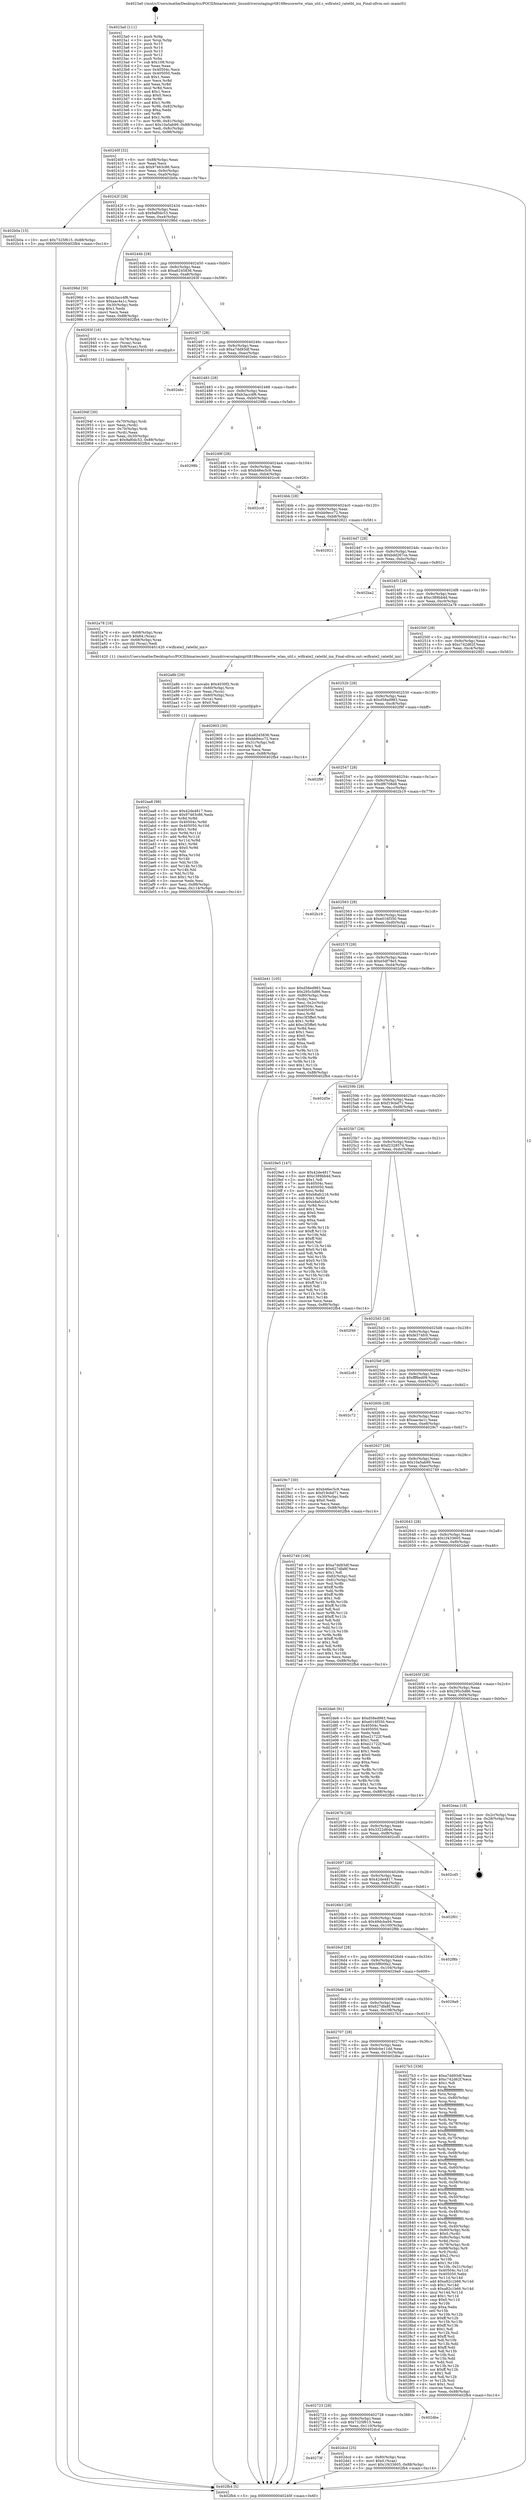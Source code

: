 digraph "0x4023a0" {
  label = "0x4023a0 (/mnt/c/Users/mathe/Desktop/tcc/POCII/binaries/extr_linuxdriversstagingrtl8188eucorertw_wlan_util.c_wifirate2_ratetbl_inx_Final-ollvm.out::main(0))"
  labelloc = "t"
  node[shape=record]

  Entry [label="",width=0.3,height=0.3,shape=circle,fillcolor=black,style=filled]
  "0x40240f" [label="{
     0x40240f [32]\l
     | [instrs]\l
     &nbsp;&nbsp;0x40240f \<+6\>: mov -0x88(%rbp),%eax\l
     &nbsp;&nbsp;0x402415 \<+2\>: mov %eax,%ecx\l
     &nbsp;&nbsp;0x402417 \<+6\>: sub $0x97463c86,%ecx\l
     &nbsp;&nbsp;0x40241d \<+6\>: mov %eax,-0x9c(%rbp)\l
     &nbsp;&nbsp;0x402423 \<+6\>: mov %ecx,-0xa0(%rbp)\l
     &nbsp;&nbsp;0x402429 \<+6\>: je 0000000000402b0a \<main+0x76a\>\l
  }"]
  "0x402b0a" [label="{
     0x402b0a [15]\l
     | [instrs]\l
     &nbsp;&nbsp;0x402b0a \<+10\>: movl $0x7325f615,-0x88(%rbp)\l
     &nbsp;&nbsp;0x402b14 \<+5\>: jmp 0000000000402fb4 \<main+0xc14\>\l
  }"]
  "0x40242f" [label="{
     0x40242f [28]\l
     | [instrs]\l
     &nbsp;&nbsp;0x40242f \<+5\>: jmp 0000000000402434 \<main+0x94\>\l
     &nbsp;&nbsp;0x402434 \<+6\>: mov -0x9c(%rbp),%eax\l
     &nbsp;&nbsp;0x40243a \<+5\>: sub $0x9af0dc53,%eax\l
     &nbsp;&nbsp;0x40243f \<+6\>: mov %eax,-0xa4(%rbp)\l
     &nbsp;&nbsp;0x402445 \<+6\>: je 000000000040296d \<main+0x5cd\>\l
  }"]
  Exit [label="",width=0.3,height=0.3,shape=circle,fillcolor=black,style=filled,peripheries=2]
  "0x40296d" [label="{
     0x40296d [30]\l
     | [instrs]\l
     &nbsp;&nbsp;0x40296d \<+5\>: mov $0xb3acc4f6,%eax\l
     &nbsp;&nbsp;0x402972 \<+5\>: mov $0xaac4a1c,%ecx\l
     &nbsp;&nbsp;0x402977 \<+3\>: mov -0x30(%rbp),%edx\l
     &nbsp;&nbsp;0x40297a \<+3\>: cmp $0x1,%edx\l
     &nbsp;&nbsp;0x40297d \<+3\>: cmovl %ecx,%eax\l
     &nbsp;&nbsp;0x402980 \<+6\>: mov %eax,-0x88(%rbp)\l
     &nbsp;&nbsp;0x402986 \<+5\>: jmp 0000000000402fb4 \<main+0xc14\>\l
  }"]
  "0x40244b" [label="{
     0x40244b [28]\l
     | [instrs]\l
     &nbsp;&nbsp;0x40244b \<+5\>: jmp 0000000000402450 \<main+0xb0\>\l
     &nbsp;&nbsp;0x402450 \<+6\>: mov -0x9c(%rbp),%eax\l
     &nbsp;&nbsp;0x402456 \<+5\>: sub $0xa6245836,%eax\l
     &nbsp;&nbsp;0x40245b \<+6\>: mov %eax,-0xa8(%rbp)\l
     &nbsp;&nbsp;0x402461 \<+6\>: je 000000000040293f \<main+0x59f\>\l
  }"]
  "0x40273f" [label="{
     0x40273f\l
  }", style=dashed]
  "0x40293f" [label="{
     0x40293f [16]\l
     | [instrs]\l
     &nbsp;&nbsp;0x40293f \<+4\>: mov -0x78(%rbp),%rax\l
     &nbsp;&nbsp;0x402943 \<+3\>: mov (%rax),%rax\l
     &nbsp;&nbsp;0x402946 \<+4\>: mov 0x8(%rax),%rdi\l
     &nbsp;&nbsp;0x40294a \<+5\>: call 0000000000401040 \<atoi@plt\>\l
     | [calls]\l
     &nbsp;&nbsp;0x401040 \{1\} (unknown)\l
  }"]
  "0x402467" [label="{
     0x402467 [28]\l
     | [instrs]\l
     &nbsp;&nbsp;0x402467 \<+5\>: jmp 000000000040246c \<main+0xcc\>\l
     &nbsp;&nbsp;0x40246c \<+6\>: mov -0x9c(%rbp),%eax\l
     &nbsp;&nbsp;0x402472 \<+5\>: sub $0xa7dd93df,%eax\l
     &nbsp;&nbsp;0x402477 \<+6\>: mov %eax,-0xac(%rbp)\l
     &nbsp;&nbsp;0x40247d \<+6\>: je 0000000000402ebc \<main+0xb1c\>\l
  }"]
  "0x402dcd" [label="{
     0x402dcd [25]\l
     | [instrs]\l
     &nbsp;&nbsp;0x402dcd \<+4\>: mov -0x80(%rbp),%rax\l
     &nbsp;&nbsp;0x402dd1 \<+6\>: movl $0x0,(%rax)\l
     &nbsp;&nbsp;0x402dd7 \<+10\>: movl $0x1f433605,-0x88(%rbp)\l
     &nbsp;&nbsp;0x402de1 \<+5\>: jmp 0000000000402fb4 \<main+0xc14\>\l
  }"]
  "0x402ebc" [label="{
     0x402ebc\l
  }", style=dashed]
  "0x402483" [label="{
     0x402483 [28]\l
     | [instrs]\l
     &nbsp;&nbsp;0x402483 \<+5\>: jmp 0000000000402488 \<main+0xe8\>\l
     &nbsp;&nbsp;0x402488 \<+6\>: mov -0x9c(%rbp),%eax\l
     &nbsp;&nbsp;0x40248e \<+5\>: sub $0xb3acc4f6,%eax\l
     &nbsp;&nbsp;0x402493 \<+6\>: mov %eax,-0xb0(%rbp)\l
     &nbsp;&nbsp;0x402499 \<+6\>: je 000000000040298b \<main+0x5eb\>\l
  }"]
  "0x402723" [label="{
     0x402723 [28]\l
     | [instrs]\l
     &nbsp;&nbsp;0x402723 \<+5\>: jmp 0000000000402728 \<main+0x388\>\l
     &nbsp;&nbsp;0x402728 \<+6\>: mov -0x9c(%rbp),%eax\l
     &nbsp;&nbsp;0x40272e \<+5\>: sub $0x7325f615,%eax\l
     &nbsp;&nbsp;0x402733 \<+6\>: mov %eax,-0x110(%rbp)\l
     &nbsp;&nbsp;0x402739 \<+6\>: je 0000000000402dcd \<main+0xa2d\>\l
  }"]
  "0x40298b" [label="{
     0x40298b\l
  }", style=dashed]
  "0x40249f" [label="{
     0x40249f [28]\l
     | [instrs]\l
     &nbsp;&nbsp;0x40249f \<+5\>: jmp 00000000004024a4 \<main+0x104\>\l
     &nbsp;&nbsp;0x4024a4 \<+6\>: mov -0x9c(%rbp),%eax\l
     &nbsp;&nbsp;0x4024aa \<+5\>: sub $0xb46ec5c9,%eax\l
     &nbsp;&nbsp;0x4024af \<+6\>: mov %eax,-0xb4(%rbp)\l
     &nbsp;&nbsp;0x4024b5 \<+6\>: je 0000000000402cc6 \<main+0x926\>\l
  }"]
  "0x402dbe" [label="{
     0x402dbe\l
  }", style=dashed]
  "0x402cc6" [label="{
     0x402cc6\l
  }", style=dashed]
  "0x4024bb" [label="{
     0x4024bb [28]\l
     | [instrs]\l
     &nbsp;&nbsp;0x4024bb \<+5\>: jmp 00000000004024c0 \<main+0x120\>\l
     &nbsp;&nbsp;0x4024c0 \<+6\>: mov -0x9c(%rbp),%eax\l
     &nbsp;&nbsp;0x4024c6 \<+5\>: sub $0xbb9ecc72,%eax\l
     &nbsp;&nbsp;0x4024cb \<+6\>: mov %eax,-0xb8(%rbp)\l
     &nbsp;&nbsp;0x4024d1 \<+6\>: je 0000000000402921 \<main+0x581\>\l
  }"]
  "0x402aa8" [label="{
     0x402aa8 [98]\l
     | [instrs]\l
     &nbsp;&nbsp;0x402aa8 \<+5\>: mov $0x42de4817,%esi\l
     &nbsp;&nbsp;0x402aad \<+5\>: mov $0x97463c86,%edx\l
     &nbsp;&nbsp;0x402ab2 \<+3\>: xor %r8d,%r8d\l
     &nbsp;&nbsp;0x402ab5 \<+8\>: mov 0x40504c,%r9d\l
     &nbsp;&nbsp;0x402abd \<+8\>: mov 0x405050,%r10d\l
     &nbsp;&nbsp;0x402ac5 \<+4\>: sub $0x1,%r8d\l
     &nbsp;&nbsp;0x402ac9 \<+3\>: mov %r9d,%r11d\l
     &nbsp;&nbsp;0x402acc \<+3\>: add %r8d,%r11d\l
     &nbsp;&nbsp;0x402acf \<+4\>: imul %r11d,%r9d\l
     &nbsp;&nbsp;0x402ad3 \<+4\>: and $0x1,%r9d\l
     &nbsp;&nbsp;0x402ad7 \<+4\>: cmp $0x0,%r9d\l
     &nbsp;&nbsp;0x402adb \<+3\>: sete %bl\l
     &nbsp;&nbsp;0x402ade \<+4\>: cmp $0xa,%r10d\l
     &nbsp;&nbsp;0x402ae2 \<+4\>: setl %r14b\l
     &nbsp;&nbsp;0x402ae6 \<+3\>: mov %bl,%r15b\l
     &nbsp;&nbsp;0x402ae9 \<+3\>: and %r14b,%r15b\l
     &nbsp;&nbsp;0x402aec \<+3\>: xor %r14b,%bl\l
     &nbsp;&nbsp;0x402aef \<+3\>: or %bl,%r15b\l
     &nbsp;&nbsp;0x402af2 \<+4\>: test $0x1,%r15b\l
     &nbsp;&nbsp;0x402af6 \<+3\>: cmovne %edx,%esi\l
     &nbsp;&nbsp;0x402af9 \<+6\>: mov %esi,-0x88(%rbp)\l
     &nbsp;&nbsp;0x402aff \<+6\>: mov %eax,-0x114(%rbp)\l
     &nbsp;&nbsp;0x402b05 \<+5\>: jmp 0000000000402fb4 \<main+0xc14\>\l
  }"]
  "0x402921" [label="{
     0x402921\l
  }", style=dashed]
  "0x4024d7" [label="{
     0x4024d7 [28]\l
     | [instrs]\l
     &nbsp;&nbsp;0x4024d7 \<+5\>: jmp 00000000004024dc \<main+0x13c\>\l
     &nbsp;&nbsp;0x4024dc \<+6\>: mov -0x9c(%rbp),%eax\l
     &nbsp;&nbsp;0x4024e2 \<+5\>: sub $0xbdd267ce,%eax\l
     &nbsp;&nbsp;0x4024e7 \<+6\>: mov %eax,-0xbc(%rbp)\l
     &nbsp;&nbsp;0x4024ed \<+6\>: je 0000000000402ba2 \<main+0x802\>\l
  }"]
  "0x402a8b" [label="{
     0x402a8b [29]\l
     | [instrs]\l
     &nbsp;&nbsp;0x402a8b \<+10\>: movabs $0x4030f2,%rdi\l
     &nbsp;&nbsp;0x402a95 \<+4\>: mov -0x60(%rbp),%rcx\l
     &nbsp;&nbsp;0x402a99 \<+2\>: mov %eax,(%rcx)\l
     &nbsp;&nbsp;0x402a9b \<+4\>: mov -0x60(%rbp),%rcx\l
     &nbsp;&nbsp;0x402a9f \<+2\>: mov (%rcx),%esi\l
     &nbsp;&nbsp;0x402aa1 \<+2\>: mov $0x0,%al\l
     &nbsp;&nbsp;0x402aa3 \<+5\>: call 0000000000401030 \<printf@plt\>\l
     | [calls]\l
     &nbsp;&nbsp;0x401030 \{1\} (unknown)\l
  }"]
  "0x402ba2" [label="{
     0x402ba2\l
  }", style=dashed]
  "0x4024f3" [label="{
     0x4024f3 [28]\l
     | [instrs]\l
     &nbsp;&nbsp;0x4024f3 \<+5\>: jmp 00000000004024f8 \<main+0x158\>\l
     &nbsp;&nbsp;0x4024f8 \<+6\>: mov -0x9c(%rbp),%eax\l
     &nbsp;&nbsp;0x4024fe \<+5\>: sub $0xc389bb4d,%eax\l
     &nbsp;&nbsp;0x402503 \<+6\>: mov %eax,-0xc0(%rbp)\l
     &nbsp;&nbsp;0x402509 \<+6\>: je 0000000000402a78 \<main+0x6d8\>\l
  }"]
  "0x40294f" [label="{
     0x40294f [30]\l
     | [instrs]\l
     &nbsp;&nbsp;0x40294f \<+4\>: mov -0x70(%rbp),%rdi\l
     &nbsp;&nbsp;0x402953 \<+2\>: mov %eax,(%rdi)\l
     &nbsp;&nbsp;0x402955 \<+4\>: mov -0x70(%rbp),%rdi\l
     &nbsp;&nbsp;0x402959 \<+2\>: mov (%rdi),%eax\l
     &nbsp;&nbsp;0x40295b \<+3\>: mov %eax,-0x30(%rbp)\l
     &nbsp;&nbsp;0x40295e \<+10\>: movl $0x9af0dc53,-0x88(%rbp)\l
     &nbsp;&nbsp;0x402968 \<+5\>: jmp 0000000000402fb4 \<main+0xc14\>\l
  }"]
  "0x402a78" [label="{
     0x402a78 [19]\l
     | [instrs]\l
     &nbsp;&nbsp;0x402a78 \<+4\>: mov -0x68(%rbp),%rax\l
     &nbsp;&nbsp;0x402a7c \<+3\>: movb $0x64,(%rax)\l
     &nbsp;&nbsp;0x402a7f \<+4\>: mov -0x68(%rbp),%rax\l
     &nbsp;&nbsp;0x402a83 \<+3\>: movzbl (%rax),%edi\l
     &nbsp;&nbsp;0x402a86 \<+5\>: call 0000000000401420 \<wifirate2_ratetbl_inx\>\l
     | [calls]\l
     &nbsp;&nbsp;0x401420 \{1\} (/mnt/c/Users/mathe/Desktop/tcc/POCII/binaries/extr_linuxdriversstagingrtl8188eucorertw_wlan_util.c_wifirate2_ratetbl_inx_Final-ollvm.out::wifirate2_ratetbl_inx)\l
  }"]
  "0x40250f" [label="{
     0x40250f [28]\l
     | [instrs]\l
     &nbsp;&nbsp;0x40250f \<+5\>: jmp 0000000000402514 \<main+0x174\>\l
     &nbsp;&nbsp;0x402514 \<+6\>: mov -0x9c(%rbp),%eax\l
     &nbsp;&nbsp;0x40251a \<+5\>: sub $0xc742d62f,%eax\l
     &nbsp;&nbsp;0x40251f \<+6\>: mov %eax,-0xc4(%rbp)\l
     &nbsp;&nbsp;0x402525 \<+6\>: je 0000000000402903 \<main+0x563\>\l
  }"]
  "0x402707" [label="{
     0x402707 [28]\l
     | [instrs]\l
     &nbsp;&nbsp;0x402707 \<+5\>: jmp 000000000040270c \<main+0x36c\>\l
     &nbsp;&nbsp;0x40270c \<+6\>: mov -0x9c(%rbp),%eax\l
     &nbsp;&nbsp;0x402712 \<+5\>: sub $0x6cbe11dd,%eax\l
     &nbsp;&nbsp;0x402717 \<+6\>: mov %eax,-0x10c(%rbp)\l
     &nbsp;&nbsp;0x40271d \<+6\>: je 0000000000402dbe \<main+0xa1e\>\l
  }"]
  "0x402903" [label="{
     0x402903 [30]\l
     | [instrs]\l
     &nbsp;&nbsp;0x402903 \<+5\>: mov $0xa6245836,%eax\l
     &nbsp;&nbsp;0x402908 \<+5\>: mov $0xbb9ecc72,%ecx\l
     &nbsp;&nbsp;0x40290d \<+3\>: mov -0x31(%rbp),%dl\l
     &nbsp;&nbsp;0x402910 \<+3\>: test $0x1,%dl\l
     &nbsp;&nbsp;0x402913 \<+3\>: cmovne %ecx,%eax\l
     &nbsp;&nbsp;0x402916 \<+6\>: mov %eax,-0x88(%rbp)\l
     &nbsp;&nbsp;0x40291c \<+5\>: jmp 0000000000402fb4 \<main+0xc14\>\l
  }"]
  "0x40252b" [label="{
     0x40252b [28]\l
     | [instrs]\l
     &nbsp;&nbsp;0x40252b \<+5\>: jmp 0000000000402530 \<main+0x190\>\l
     &nbsp;&nbsp;0x402530 \<+6\>: mov -0x9c(%rbp),%eax\l
     &nbsp;&nbsp;0x402536 \<+5\>: sub $0xd58ed983,%eax\l
     &nbsp;&nbsp;0x40253b \<+6\>: mov %eax,-0xc8(%rbp)\l
     &nbsp;&nbsp;0x402541 \<+6\>: je 0000000000402f9f \<main+0xbff\>\l
  }"]
  "0x4027b3" [label="{
     0x4027b3 [336]\l
     | [instrs]\l
     &nbsp;&nbsp;0x4027b3 \<+5\>: mov $0xa7dd93df,%eax\l
     &nbsp;&nbsp;0x4027b8 \<+5\>: mov $0xc742d62f,%ecx\l
     &nbsp;&nbsp;0x4027bd \<+2\>: mov $0x1,%dl\l
     &nbsp;&nbsp;0x4027bf \<+3\>: mov %rsp,%rsi\l
     &nbsp;&nbsp;0x4027c2 \<+4\>: add $0xfffffffffffffff0,%rsi\l
     &nbsp;&nbsp;0x4027c6 \<+3\>: mov %rsi,%rsp\l
     &nbsp;&nbsp;0x4027c9 \<+4\>: mov %rsi,-0x80(%rbp)\l
     &nbsp;&nbsp;0x4027cd \<+3\>: mov %rsp,%rsi\l
     &nbsp;&nbsp;0x4027d0 \<+4\>: add $0xfffffffffffffff0,%rsi\l
     &nbsp;&nbsp;0x4027d4 \<+3\>: mov %rsi,%rsp\l
     &nbsp;&nbsp;0x4027d7 \<+3\>: mov %rsp,%rdi\l
     &nbsp;&nbsp;0x4027da \<+4\>: add $0xfffffffffffffff0,%rdi\l
     &nbsp;&nbsp;0x4027de \<+3\>: mov %rdi,%rsp\l
     &nbsp;&nbsp;0x4027e1 \<+4\>: mov %rdi,-0x78(%rbp)\l
     &nbsp;&nbsp;0x4027e5 \<+3\>: mov %rsp,%rdi\l
     &nbsp;&nbsp;0x4027e8 \<+4\>: add $0xfffffffffffffff0,%rdi\l
     &nbsp;&nbsp;0x4027ec \<+3\>: mov %rdi,%rsp\l
     &nbsp;&nbsp;0x4027ef \<+4\>: mov %rdi,-0x70(%rbp)\l
     &nbsp;&nbsp;0x4027f3 \<+3\>: mov %rsp,%rdi\l
     &nbsp;&nbsp;0x4027f6 \<+4\>: add $0xfffffffffffffff0,%rdi\l
     &nbsp;&nbsp;0x4027fa \<+3\>: mov %rdi,%rsp\l
     &nbsp;&nbsp;0x4027fd \<+4\>: mov %rdi,-0x68(%rbp)\l
     &nbsp;&nbsp;0x402801 \<+3\>: mov %rsp,%rdi\l
     &nbsp;&nbsp;0x402804 \<+4\>: add $0xfffffffffffffff0,%rdi\l
     &nbsp;&nbsp;0x402808 \<+3\>: mov %rdi,%rsp\l
     &nbsp;&nbsp;0x40280b \<+4\>: mov %rdi,-0x60(%rbp)\l
     &nbsp;&nbsp;0x40280f \<+3\>: mov %rsp,%rdi\l
     &nbsp;&nbsp;0x402812 \<+4\>: add $0xfffffffffffffff0,%rdi\l
     &nbsp;&nbsp;0x402816 \<+3\>: mov %rdi,%rsp\l
     &nbsp;&nbsp;0x402819 \<+4\>: mov %rdi,-0x58(%rbp)\l
     &nbsp;&nbsp;0x40281d \<+3\>: mov %rsp,%rdi\l
     &nbsp;&nbsp;0x402820 \<+4\>: add $0xfffffffffffffff0,%rdi\l
     &nbsp;&nbsp;0x402824 \<+3\>: mov %rdi,%rsp\l
     &nbsp;&nbsp;0x402827 \<+4\>: mov %rdi,-0x50(%rbp)\l
     &nbsp;&nbsp;0x40282b \<+3\>: mov %rsp,%rdi\l
     &nbsp;&nbsp;0x40282e \<+4\>: add $0xfffffffffffffff0,%rdi\l
     &nbsp;&nbsp;0x402832 \<+3\>: mov %rdi,%rsp\l
     &nbsp;&nbsp;0x402835 \<+4\>: mov %rdi,-0x48(%rbp)\l
     &nbsp;&nbsp;0x402839 \<+3\>: mov %rsp,%rdi\l
     &nbsp;&nbsp;0x40283c \<+4\>: add $0xfffffffffffffff0,%rdi\l
     &nbsp;&nbsp;0x402840 \<+3\>: mov %rdi,%rsp\l
     &nbsp;&nbsp;0x402843 \<+4\>: mov %rdi,-0x40(%rbp)\l
     &nbsp;&nbsp;0x402847 \<+4\>: mov -0x80(%rbp),%rdi\l
     &nbsp;&nbsp;0x40284b \<+6\>: movl $0x0,(%rdi)\l
     &nbsp;&nbsp;0x402851 \<+7\>: mov -0x8c(%rbp),%r8d\l
     &nbsp;&nbsp;0x402858 \<+3\>: mov %r8d,(%rsi)\l
     &nbsp;&nbsp;0x40285b \<+4\>: mov -0x78(%rbp),%rdi\l
     &nbsp;&nbsp;0x40285f \<+7\>: mov -0x98(%rbp),%r9\l
     &nbsp;&nbsp;0x402866 \<+3\>: mov %r9,(%rdi)\l
     &nbsp;&nbsp;0x402869 \<+3\>: cmpl $0x2,(%rsi)\l
     &nbsp;&nbsp;0x40286c \<+4\>: setne %r10b\l
     &nbsp;&nbsp;0x402870 \<+4\>: and $0x1,%r10b\l
     &nbsp;&nbsp;0x402874 \<+4\>: mov %r10b,-0x31(%rbp)\l
     &nbsp;&nbsp;0x402878 \<+8\>: mov 0x40504c,%r11d\l
     &nbsp;&nbsp;0x402880 \<+7\>: mov 0x405050,%ebx\l
     &nbsp;&nbsp;0x402887 \<+3\>: mov %r11d,%r14d\l
     &nbsp;&nbsp;0x40288a \<+7\>: add $0xa82c1b66,%r14d\l
     &nbsp;&nbsp;0x402891 \<+4\>: sub $0x1,%r14d\l
     &nbsp;&nbsp;0x402895 \<+7\>: sub $0xa82c1b66,%r14d\l
     &nbsp;&nbsp;0x40289c \<+4\>: imul %r14d,%r11d\l
     &nbsp;&nbsp;0x4028a0 \<+4\>: and $0x1,%r11d\l
     &nbsp;&nbsp;0x4028a4 \<+4\>: cmp $0x0,%r11d\l
     &nbsp;&nbsp;0x4028a8 \<+4\>: sete %r10b\l
     &nbsp;&nbsp;0x4028ac \<+3\>: cmp $0xa,%ebx\l
     &nbsp;&nbsp;0x4028af \<+4\>: setl %r15b\l
     &nbsp;&nbsp;0x4028b3 \<+3\>: mov %r10b,%r12b\l
     &nbsp;&nbsp;0x4028b6 \<+4\>: xor $0xff,%r12b\l
     &nbsp;&nbsp;0x4028ba \<+3\>: mov %r15b,%r13b\l
     &nbsp;&nbsp;0x4028bd \<+4\>: xor $0xff,%r13b\l
     &nbsp;&nbsp;0x4028c1 \<+3\>: xor $0x1,%dl\l
     &nbsp;&nbsp;0x4028c4 \<+3\>: mov %r12b,%sil\l
     &nbsp;&nbsp;0x4028c7 \<+4\>: and $0xff,%sil\l
     &nbsp;&nbsp;0x4028cb \<+3\>: and %dl,%r10b\l
     &nbsp;&nbsp;0x4028ce \<+3\>: mov %r13b,%dil\l
     &nbsp;&nbsp;0x4028d1 \<+4\>: and $0xff,%dil\l
     &nbsp;&nbsp;0x4028d5 \<+3\>: and %dl,%r15b\l
     &nbsp;&nbsp;0x4028d8 \<+3\>: or %r10b,%sil\l
     &nbsp;&nbsp;0x4028db \<+3\>: or %r15b,%dil\l
     &nbsp;&nbsp;0x4028de \<+3\>: xor %dil,%sil\l
     &nbsp;&nbsp;0x4028e1 \<+3\>: or %r13b,%r12b\l
     &nbsp;&nbsp;0x4028e4 \<+4\>: xor $0xff,%r12b\l
     &nbsp;&nbsp;0x4028e8 \<+3\>: or $0x1,%dl\l
     &nbsp;&nbsp;0x4028eb \<+3\>: and %dl,%r12b\l
     &nbsp;&nbsp;0x4028ee \<+3\>: or %r12b,%sil\l
     &nbsp;&nbsp;0x4028f1 \<+4\>: test $0x1,%sil\l
     &nbsp;&nbsp;0x4028f5 \<+3\>: cmovne %ecx,%eax\l
     &nbsp;&nbsp;0x4028f8 \<+6\>: mov %eax,-0x88(%rbp)\l
     &nbsp;&nbsp;0x4028fe \<+5\>: jmp 0000000000402fb4 \<main+0xc14\>\l
  }"]
  "0x402f9f" [label="{
     0x402f9f\l
  }", style=dashed]
  "0x402547" [label="{
     0x402547 [28]\l
     | [instrs]\l
     &nbsp;&nbsp;0x402547 \<+5\>: jmp 000000000040254c \<main+0x1ac\>\l
     &nbsp;&nbsp;0x40254c \<+6\>: mov -0x9c(%rbp),%eax\l
     &nbsp;&nbsp;0x402552 \<+5\>: sub $0xdf6708d8,%eax\l
     &nbsp;&nbsp;0x402557 \<+6\>: mov %eax,-0xcc(%rbp)\l
     &nbsp;&nbsp;0x40255d \<+6\>: je 0000000000402b19 \<main+0x779\>\l
  }"]
  "0x4026eb" [label="{
     0x4026eb [28]\l
     | [instrs]\l
     &nbsp;&nbsp;0x4026eb \<+5\>: jmp 00000000004026f0 \<main+0x350\>\l
     &nbsp;&nbsp;0x4026f0 \<+6\>: mov -0x9c(%rbp),%eax\l
     &nbsp;&nbsp;0x4026f6 \<+5\>: sub $0x627dfa8f,%eax\l
     &nbsp;&nbsp;0x4026fb \<+6\>: mov %eax,-0x108(%rbp)\l
     &nbsp;&nbsp;0x402701 \<+6\>: je 00000000004027b3 \<main+0x413\>\l
  }"]
  "0x402b19" [label="{
     0x402b19\l
  }", style=dashed]
  "0x402563" [label="{
     0x402563 [28]\l
     | [instrs]\l
     &nbsp;&nbsp;0x402563 \<+5\>: jmp 0000000000402568 \<main+0x1c8\>\l
     &nbsp;&nbsp;0x402568 \<+6\>: mov -0x9c(%rbp),%eax\l
     &nbsp;&nbsp;0x40256e \<+5\>: sub $0xe016f350,%eax\l
     &nbsp;&nbsp;0x402573 \<+6\>: mov %eax,-0xd0(%rbp)\l
     &nbsp;&nbsp;0x402579 \<+6\>: je 0000000000402e41 \<main+0xaa1\>\l
  }"]
  "0x4029a9" [label="{
     0x4029a9\l
  }", style=dashed]
  "0x402e41" [label="{
     0x402e41 [105]\l
     | [instrs]\l
     &nbsp;&nbsp;0x402e41 \<+5\>: mov $0xd58ed983,%eax\l
     &nbsp;&nbsp;0x402e46 \<+5\>: mov $0x295c5d86,%ecx\l
     &nbsp;&nbsp;0x402e4b \<+4\>: mov -0x80(%rbp),%rdx\l
     &nbsp;&nbsp;0x402e4f \<+2\>: mov (%rdx),%esi\l
     &nbsp;&nbsp;0x402e51 \<+3\>: mov %esi,-0x2c(%rbp)\l
     &nbsp;&nbsp;0x402e54 \<+7\>: mov 0x40504c,%esi\l
     &nbsp;&nbsp;0x402e5b \<+7\>: mov 0x405050,%edi\l
     &nbsp;&nbsp;0x402e62 \<+3\>: mov %esi,%r8d\l
     &nbsp;&nbsp;0x402e65 \<+7\>: sub $0xc3f3ffe0,%r8d\l
     &nbsp;&nbsp;0x402e6c \<+4\>: sub $0x1,%r8d\l
     &nbsp;&nbsp;0x402e70 \<+7\>: add $0xc3f3ffe0,%r8d\l
     &nbsp;&nbsp;0x402e77 \<+4\>: imul %r8d,%esi\l
     &nbsp;&nbsp;0x402e7b \<+3\>: and $0x1,%esi\l
     &nbsp;&nbsp;0x402e7e \<+3\>: cmp $0x0,%esi\l
     &nbsp;&nbsp;0x402e81 \<+4\>: sete %r9b\l
     &nbsp;&nbsp;0x402e85 \<+3\>: cmp $0xa,%edi\l
     &nbsp;&nbsp;0x402e88 \<+4\>: setl %r10b\l
     &nbsp;&nbsp;0x402e8c \<+3\>: mov %r9b,%r11b\l
     &nbsp;&nbsp;0x402e8f \<+3\>: and %r10b,%r11b\l
     &nbsp;&nbsp;0x402e92 \<+3\>: xor %r10b,%r9b\l
     &nbsp;&nbsp;0x402e95 \<+3\>: or %r9b,%r11b\l
     &nbsp;&nbsp;0x402e98 \<+4\>: test $0x1,%r11b\l
     &nbsp;&nbsp;0x402e9c \<+3\>: cmovne %ecx,%eax\l
     &nbsp;&nbsp;0x402e9f \<+6\>: mov %eax,-0x88(%rbp)\l
     &nbsp;&nbsp;0x402ea5 \<+5\>: jmp 0000000000402fb4 \<main+0xc14\>\l
  }"]
  "0x40257f" [label="{
     0x40257f [28]\l
     | [instrs]\l
     &nbsp;&nbsp;0x40257f \<+5\>: jmp 0000000000402584 \<main+0x1e4\>\l
     &nbsp;&nbsp;0x402584 \<+6\>: mov -0x9c(%rbp),%eax\l
     &nbsp;&nbsp;0x40258a \<+5\>: sub $0xe5df78e5,%eax\l
     &nbsp;&nbsp;0x40258f \<+6\>: mov %eax,-0xd4(%rbp)\l
     &nbsp;&nbsp;0x402595 \<+6\>: je 0000000000402d5e \<main+0x9be\>\l
  }"]
  "0x4026cf" [label="{
     0x4026cf [28]\l
     | [instrs]\l
     &nbsp;&nbsp;0x4026cf \<+5\>: jmp 00000000004026d4 \<main+0x334\>\l
     &nbsp;&nbsp;0x4026d4 \<+6\>: mov -0x9c(%rbp),%eax\l
     &nbsp;&nbsp;0x4026da \<+5\>: sub $0x5f800fa2,%eax\l
     &nbsp;&nbsp;0x4026df \<+6\>: mov %eax,-0x104(%rbp)\l
     &nbsp;&nbsp;0x4026e5 \<+6\>: je 00000000004029a9 \<main+0x609\>\l
  }"]
  "0x402d5e" [label="{
     0x402d5e\l
  }", style=dashed]
  "0x40259b" [label="{
     0x40259b [28]\l
     | [instrs]\l
     &nbsp;&nbsp;0x40259b \<+5\>: jmp 00000000004025a0 \<main+0x200\>\l
     &nbsp;&nbsp;0x4025a0 \<+6\>: mov -0x9c(%rbp),%eax\l
     &nbsp;&nbsp;0x4025a6 \<+5\>: sub $0xf19cbd71,%eax\l
     &nbsp;&nbsp;0x4025ab \<+6\>: mov %eax,-0xd8(%rbp)\l
     &nbsp;&nbsp;0x4025b1 \<+6\>: je 00000000004029e5 \<main+0x645\>\l
  }"]
  "0x402f8b" [label="{
     0x402f8b\l
  }", style=dashed]
  "0x4029e5" [label="{
     0x4029e5 [147]\l
     | [instrs]\l
     &nbsp;&nbsp;0x4029e5 \<+5\>: mov $0x42de4817,%eax\l
     &nbsp;&nbsp;0x4029ea \<+5\>: mov $0xc389bb4d,%ecx\l
     &nbsp;&nbsp;0x4029ef \<+2\>: mov $0x1,%dl\l
     &nbsp;&nbsp;0x4029f1 \<+7\>: mov 0x40504c,%esi\l
     &nbsp;&nbsp;0x4029f8 \<+7\>: mov 0x405050,%edi\l
     &nbsp;&nbsp;0x4029ff \<+3\>: mov %esi,%r8d\l
     &nbsp;&nbsp;0x402a02 \<+7\>: add $0xb8afc216,%r8d\l
     &nbsp;&nbsp;0x402a09 \<+4\>: sub $0x1,%r8d\l
     &nbsp;&nbsp;0x402a0d \<+7\>: sub $0xb8afc216,%r8d\l
     &nbsp;&nbsp;0x402a14 \<+4\>: imul %r8d,%esi\l
     &nbsp;&nbsp;0x402a18 \<+3\>: and $0x1,%esi\l
     &nbsp;&nbsp;0x402a1b \<+3\>: cmp $0x0,%esi\l
     &nbsp;&nbsp;0x402a1e \<+4\>: sete %r9b\l
     &nbsp;&nbsp;0x402a22 \<+3\>: cmp $0xa,%edi\l
     &nbsp;&nbsp;0x402a25 \<+4\>: setl %r10b\l
     &nbsp;&nbsp;0x402a29 \<+3\>: mov %r9b,%r11b\l
     &nbsp;&nbsp;0x402a2c \<+4\>: xor $0xff,%r11b\l
     &nbsp;&nbsp;0x402a30 \<+3\>: mov %r10b,%bl\l
     &nbsp;&nbsp;0x402a33 \<+3\>: xor $0xff,%bl\l
     &nbsp;&nbsp;0x402a36 \<+3\>: xor $0x0,%dl\l
     &nbsp;&nbsp;0x402a39 \<+3\>: mov %r11b,%r14b\l
     &nbsp;&nbsp;0x402a3c \<+4\>: and $0x0,%r14b\l
     &nbsp;&nbsp;0x402a40 \<+3\>: and %dl,%r9b\l
     &nbsp;&nbsp;0x402a43 \<+3\>: mov %bl,%r15b\l
     &nbsp;&nbsp;0x402a46 \<+4\>: and $0x0,%r15b\l
     &nbsp;&nbsp;0x402a4a \<+3\>: and %dl,%r10b\l
     &nbsp;&nbsp;0x402a4d \<+3\>: or %r9b,%r14b\l
     &nbsp;&nbsp;0x402a50 \<+3\>: or %r10b,%r15b\l
     &nbsp;&nbsp;0x402a53 \<+3\>: xor %r15b,%r14b\l
     &nbsp;&nbsp;0x402a56 \<+3\>: or %bl,%r11b\l
     &nbsp;&nbsp;0x402a59 \<+4\>: xor $0xff,%r11b\l
     &nbsp;&nbsp;0x402a5d \<+3\>: or $0x0,%dl\l
     &nbsp;&nbsp;0x402a60 \<+3\>: and %dl,%r11b\l
     &nbsp;&nbsp;0x402a63 \<+3\>: or %r11b,%r14b\l
     &nbsp;&nbsp;0x402a66 \<+4\>: test $0x1,%r14b\l
     &nbsp;&nbsp;0x402a6a \<+3\>: cmovne %ecx,%eax\l
     &nbsp;&nbsp;0x402a6d \<+6\>: mov %eax,-0x88(%rbp)\l
     &nbsp;&nbsp;0x402a73 \<+5\>: jmp 0000000000402fb4 \<main+0xc14\>\l
  }"]
  "0x4025b7" [label="{
     0x4025b7 [28]\l
     | [instrs]\l
     &nbsp;&nbsp;0x4025b7 \<+5\>: jmp 00000000004025bc \<main+0x21c\>\l
     &nbsp;&nbsp;0x4025bc \<+6\>: mov -0x9c(%rbp),%eax\l
     &nbsp;&nbsp;0x4025c2 \<+5\>: sub $0xf2328574,%eax\l
     &nbsp;&nbsp;0x4025c7 \<+6\>: mov %eax,-0xdc(%rbp)\l
     &nbsp;&nbsp;0x4025cd \<+6\>: je 0000000000402f46 \<main+0xba6\>\l
  }"]
  "0x4026b3" [label="{
     0x4026b3 [28]\l
     | [instrs]\l
     &nbsp;&nbsp;0x4026b3 \<+5\>: jmp 00000000004026b8 \<main+0x318\>\l
     &nbsp;&nbsp;0x4026b8 \<+6\>: mov -0x9c(%rbp),%eax\l
     &nbsp;&nbsp;0x4026be \<+5\>: sub $0x49dcba94,%eax\l
     &nbsp;&nbsp;0x4026c3 \<+6\>: mov %eax,-0x100(%rbp)\l
     &nbsp;&nbsp;0x4026c9 \<+6\>: je 0000000000402f8b \<main+0xbeb\>\l
  }"]
  "0x402f46" [label="{
     0x402f46\l
  }", style=dashed]
  "0x4025d3" [label="{
     0x4025d3 [28]\l
     | [instrs]\l
     &nbsp;&nbsp;0x4025d3 \<+5\>: jmp 00000000004025d8 \<main+0x238\>\l
     &nbsp;&nbsp;0x4025d8 \<+6\>: mov -0x9c(%rbp),%eax\l
     &nbsp;&nbsp;0x4025de \<+5\>: sub $0xfe374fc0,%eax\l
     &nbsp;&nbsp;0x4025e3 \<+6\>: mov %eax,-0xe0(%rbp)\l
     &nbsp;&nbsp;0x4025e9 \<+6\>: je 0000000000402c81 \<main+0x8e1\>\l
  }"]
  "0x402f01" [label="{
     0x402f01\l
  }", style=dashed]
  "0x402c81" [label="{
     0x402c81\l
  }", style=dashed]
  "0x4025ef" [label="{
     0x4025ef [28]\l
     | [instrs]\l
     &nbsp;&nbsp;0x4025ef \<+5\>: jmp 00000000004025f4 \<main+0x254\>\l
     &nbsp;&nbsp;0x4025f4 \<+6\>: mov -0x9c(%rbp),%eax\l
     &nbsp;&nbsp;0x4025fa \<+5\>: sub $0xfff6ed09,%eax\l
     &nbsp;&nbsp;0x4025ff \<+6\>: mov %eax,-0xe4(%rbp)\l
     &nbsp;&nbsp;0x402605 \<+6\>: je 0000000000402c72 \<main+0x8d2\>\l
  }"]
  "0x402697" [label="{
     0x402697 [28]\l
     | [instrs]\l
     &nbsp;&nbsp;0x402697 \<+5\>: jmp 000000000040269c \<main+0x2fc\>\l
     &nbsp;&nbsp;0x40269c \<+6\>: mov -0x9c(%rbp),%eax\l
     &nbsp;&nbsp;0x4026a2 \<+5\>: sub $0x42de4817,%eax\l
     &nbsp;&nbsp;0x4026a7 \<+6\>: mov %eax,-0xfc(%rbp)\l
     &nbsp;&nbsp;0x4026ad \<+6\>: je 0000000000402f01 \<main+0xb61\>\l
  }"]
  "0x402c72" [label="{
     0x402c72\l
  }", style=dashed]
  "0x40260b" [label="{
     0x40260b [28]\l
     | [instrs]\l
     &nbsp;&nbsp;0x40260b \<+5\>: jmp 0000000000402610 \<main+0x270\>\l
     &nbsp;&nbsp;0x402610 \<+6\>: mov -0x9c(%rbp),%eax\l
     &nbsp;&nbsp;0x402616 \<+5\>: sub $0xaac4a1c,%eax\l
     &nbsp;&nbsp;0x40261b \<+6\>: mov %eax,-0xe8(%rbp)\l
     &nbsp;&nbsp;0x402621 \<+6\>: je 00000000004029c7 \<main+0x627\>\l
  }"]
  "0x402cd5" [label="{
     0x402cd5\l
  }", style=dashed]
  "0x4029c7" [label="{
     0x4029c7 [30]\l
     | [instrs]\l
     &nbsp;&nbsp;0x4029c7 \<+5\>: mov $0xb46ec5c9,%eax\l
     &nbsp;&nbsp;0x4029cc \<+5\>: mov $0xf19cbd71,%ecx\l
     &nbsp;&nbsp;0x4029d1 \<+3\>: mov -0x30(%rbp),%edx\l
     &nbsp;&nbsp;0x4029d4 \<+3\>: cmp $0x0,%edx\l
     &nbsp;&nbsp;0x4029d7 \<+3\>: cmove %ecx,%eax\l
     &nbsp;&nbsp;0x4029da \<+6\>: mov %eax,-0x88(%rbp)\l
     &nbsp;&nbsp;0x4029e0 \<+5\>: jmp 0000000000402fb4 \<main+0xc14\>\l
  }"]
  "0x402627" [label="{
     0x402627 [28]\l
     | [instrs]\l
     &nbsp;&nbsp;0x402627 \<+5\>: jmp 000000000040262c \<main+0x28c\>\l
     &nbsp;&nbsp;0x40262c \<+6\>: mov -0x9c(%rbp),%eax\l
     &nbsp;&nbsp;0x402632 \<+5\>: sub $0x10a5ab99,%eax\l
     &nbsp;&nbsp;0x402637 \<+6\>: mov %eax,-0xec(%rbp)\l
     &nbsp;&nbsp;0x40263d \<+6\>: je 0000000000402749 \<main+0x3a9\>\l
  }"]
  "0x40267b" [label="{
     0x40267b [28]\l
     | [instrs]\l
     &nbsp;&nbsp;0x40267b \<+5\>: jmp 0000000000402680 \<main+0x2e0\>\l
     &nbsp;&nbsp;0x402680 \<+6\>: mov -0x9c(%rbp),%eax\l
     &nbsp;&nbsp;0x402686 \<+5\>: sub $0x3322d64e,%eax\l
     &nbsp;&nbsp;0x40268b \<+6\>: mov %eax,-0xf8(%rbp)\l
     &nbsp;&nbsp;0x402691 \<+6\>: je 0000000000402cd5 \<main+0x935\>\l
  }"]
  "0x402749" [label="{
     0x402749 [106]\l
     | [instrs]\l
     &nbsp;&nbsp;0x402749 \<+5\>: mov $0xa7dd93df,%eax\l
     &nbsp;&nbsp;0x40274e \<+5\>: mov $0x627dfa8f,%ecx\l
     &nbsp;&nbsp;0x402753 \<+2\>: mov $0x1,%dl\l
     &nbsp;&nbsp;0x402755 \<+7\>: mov -0x82(%rbp),%sil\l
     &nbsp;&nbsp;0x40275c \<+7\>: mov -0x81(%rbp),%dil\l
     &nbsp;&nbsp;0x402763 \<+3\>: mov %sil,%r8b\l
     &nbsp;&nbsp;0x402766 \<+4\>: xor $0xff,%r8b\l
     &nbsp;&nbsp;0x40276a \<+3\>: mov %dil,%r9b\l
     &nbsp;&nbsp;0x40276d \<+4\>: xor $0xff,%r9b\l
     &nbsp;&nbsp;0x402771 \<+3\>: xor $0x1,%dl\l
     &nbsp;&nbsp;0x402774 \<+3\>: mov %r8b,%r10b\l
     &nbsp;&nbsp;0x402777 \<+4\>: and $0xff,%r10b\l
     &nbsp;&nbsp;0x40277b \<+3\>: and %dl,%sil\l
     &nbsp;&nbsp;0x40277e \<+3\>: mov %r9b,%r11b\l
     &nbsp;&nbsp;0x402781 \<+4\>: and $0xff,%r11b\l
     &nbsp;&nbsp;0x402785 \<+3\>: and %dl,%dil\l
     &nbsp;&nbsp;0x402788 \<+3\>: or %sil,%r10b\l
     &nbsp;&nbsp;0x40278b \<+3\>: or %dil,%r11b\l
     &nbsp;&nbsp;0x40278e \<+3\>: xor %r11b,%r10b\l
     &nbsp;&nbsp;0x402791 \<+3\>: or %r9b,%r8b\l
     &nbsp;&nbsp;0x402794 \<+4\>: xor $0xff,%r8b\l
     &nbsp;&nbsp;0x402798 \<+3\>: or $0x1,%dl\l
     &nbsp;&nbsp;0x40279b \<+3\>: and %dl,%r8b\l
     &nbsp;&nbsp;0x40279e \<+3\>: or %r8b,%r10b\l
     &nbsp;&nbsp;0x4027a1 \<+4\>: test $0x1,%r10b\l
     &nbsp;&nbsp;0x4027a5 \<+3\>: cmovne %ecx,%eax\l
     &nbsp;&nbsp;0x4027a8 \<+6\>: mov %eax,-0x88(%rbp)\l
     &nbsp;&nbsp;0x4027ae \<+5\>: jmp 0000000000402fb4 \<main+0xc14\>\l
  }"]
  "0x402643" [label="{
     0x402643 [28]\l
     | [instrs]\l
     &nbsp;&nbsp;0x402643 \<+5\>: jmp 0000000000402648 \<main+0x2a8\>\l
     &nbsp;&nbsp;0x402648 \<+6\>: mov -0x9c(%rbp),%eax\l
     &nbsp;&nbsp;0x40264e \<+5\>: sub $0x1f433605,%eax\l
     &nbsp;&nbsp;0x402653 \<+6\>: mov %eax,-0xf0(%rbp)\l
     &nbsp;&nbsp;0x402659 \<+6\>: je 0000000000402de6 \<main+0xa46\>\l
  }"]
  "0x402fb4" [label="{
     0x402fb4 [5]\l
     | [instrs]\l
     &nbsp;&nbsp;0x402fb4 \<+5\>: jmp 000000000040240f \<main+0x6f\>\l
  }"]
  "0x4023a0" [label="{
     0x4023a0 [111]\l
     | [instrs]\l
     &nbsp;&nbsp;0x4023a0 \<+1\>: push %rbp\l
     &nbsp;&nbsp;0x4023a1 \<+3\>: mov %rsp,%rbp\l
     &nbsp;&nbsp;0x4023a4 \<+2\>: push %r15\l
     &nbsp;&nbsp;0x4023a6 \<+2\>: push %r14\l
     &nbsp;&nbsp;0x4023a8 \<+2\>: push %r13\l
     &nbsp;&nbsp;0x4023aa \<+2\>: push %r12\l
     &nbsp;&nbsp;0x4023ac \<+1\>: push %rbx\l
     &nbsp;&nbsp;0x4023ad \<+7\>: sub $0x108,%rsp\l
     &nbsp;&nbsp;0x4023b4 \<+2\>: xor %eax,%eax\l
     &nbsp;&nbsp;0x4023b6 \<+7\>: mov 0x40504c,%ecx\l
     &nbsp;&nbsp;0x4023bd \<+7\>: mov 0x405050,%edx\l
     &nbsp;&nbsp;0x4023c4 \<+3\>: sub $0x1,%eax\l
     &nbsp;&nbsp;0x4023c7 \<+3\>: mov %ecx,%r8d\l
     &nbsp;&nbsp;0x4023ca \<+3\>: add %eax,%r8d\l
     &nbsp;&nbsp;0x4023cd \<+4\>: imul %r8d,%ecx\l
     &nbsp;&nbsp;0x4023d1 \<+3\>: and $0x1,%ecx\l
     &nbsp;&nbsp;0x4023d4 \<+3\>: cmp $0x0,%ecx\l
     &nbsp;&nbsp;0x4023d7 \<+4\>: sete %r9b\l
     &nbsp;&nbsp;0x4023db \<+4\>: and $0x1,%r9b\l
     &nbsp;&nbsp;0x4023df \<+7\>: mov %r9b,-0x82(%rbp)\l
     &nbsp;&nbsp;0x4023e6 \<+3\>: cmp $0xa,%edx\l
     &nbsp;&nbsp;0x4023e9 \<+4\>: setl %r9b\l
     &nbsp;&nbsp;0x4023ed \<+4\>: and $0x1,%r9b\l
     &nbsp;&nbsp;0x4023f1 \<+7\>: mov %r9b,-0x81(%rbp)\l
     &nbsp;&nbsp;0x4023f8 \<+10\>: movl $0x10a5ab99,-0x88(%rbp)\l
     &nbsp;&nbsp;0x402402 \<+6\>: mov %edi,-0x8c(%rbp)\l
     &nbsp;&nbsp;0x402408 \<+7\>: mov %rsi,-0x98(%rbp)\l
  }"]
  "0x402eaa" [label="{
     0x402eaa [18]\l
     | [instrs]\l
     &nbsp;&nbsp;0x402eaa \<+3\>: mov -0x2c(%rbp),%eax\l
     &nbsp;&nbsp;0x402ead \<+4\>: lea -0x28(%rbp),%rsp\l
     &nbsp;&nbsp;0x402eb1 \<+1\>: pop %rbx\l
     &nbsp;&nbsp;0x402eb2 \<+2\>: pop %r12\l
     &nbsp;&nbsp;0x402eb4 \<+2\>: pop %r13\l
     &nbsp;&nbsp;0x402eb6 \<+2\>: pop %r14\l
     &nbsp;&nbsp;0x402eb8 \<+2\>: pop %r15\l
     &nbsp;&nbsp;0x402eba \<+1\>: pop %rbp\l
     &nbsp;&nbsp;0x402ebb \<+1\>: ret\l
  }"]
  "0x402de6" [label="{
     0x402de6 [91]\l
     | [instrs]\l
     &nbsp;&nbsp;0x402de6 \<+5\>: mov $0xd58ed983,%eax\l
     &nbsp;&nbsp;0x402deb \<+5\>: mov $0xe016f350,%ecx\l
     &nbsp;&nbsp;0x402df0 \<+7\>: mov 0x40504c,%edx\l
     &nbsp;&nbsp;0x402df7 \<+7\>: mov 0x405050,%esi\l
     &nbsp;&nbsp;0x402dfe \<+2\>: mov %edx,%edi\l
     &nbsp;&nbsp;0x402e00 \<+6\>: add $0xe21722f,%edi\l
     &nbsp;&nbsp;0x402e06 \<+3\>: sub $0x1,%edi\l
     &nbsp;&nbsp;0x402e09 \<+6\>: sub $0xe21722f,%edi\l
     &nbsp;&nbsp;0x402e0f \<+3\>: imul %edi,%edx\l
     &nbsp;&nbsp;0x402e12 \<+3\>: and $0x1,%edx\l
     &nbsp;&nbsp;0x402e15 \<+3\>: cmp $0x0,%edx\l
     &nbsp;&nbsp;0x402e18 \<+4\>: sete %r8b\l
     &nbsp;&nbsp;0x402e1c \<+3\>: cmp $0xa,%esi\l
     &nbsp;&nbsp;0x402e1f \<+4\>: setl %r9b\l
     &nbsp;&nbsp;0x402e23 \<+3\>: mov %r8b,%r10b\l
     &nbsp;&nbsp;0x402e26 \<+3\>: and %r9b,%r10b\l
     &nbsp;&nbsp;0x402e29 \<+3\>: xor %r9b,%r8b\l
     &nbsp;&nbsp;0x402e2c \<+3\>: or %r8b,%r10b\l
     &nbsp;&nbsp;0x402e2f \<+4\>: test $0x1,%r10b\l
     &nbsp;&nbsp;0x402e33 \<+3\>: cmovne %ecx,%eax\l
     &nbsp;&nbsp;0x402e36 \<+6\>: mov %eax,-0x88(%rbp)\l
     &nbsp;&nbsp;0x402e3c \<+5\>: jmp 0000000000402fb4 \<main+0xc14\>\l
  }"]
  "0x40265f" [label="{
     0x40265f [28]\l
     | [instrs]\l
     &nbsp;&nbsp;0x40265f \<+5\>: jmp 0000000000402664 \<main+0x2c4\>\l
     &nbsp;&nbsp;0x402664 \<+6\>: mov -0x9c(%rbp),%eax\l
     &nbsp;&nbsp;0x40266a \<+5\>: sub $0x295c5d86,%eax\l
     &nbsp;&nbsp;0x40266f \<+6\>: mov %eax,-0xf4(%rbp)\l
     &nbsp;&nbsp;0x402675 \<+6\>: je 0000000000402eaa \<main+0xb0a\>\l
  }"]
  Entry -> "0x4023a0" [label=" 1"]
  "0x40240f" -> "0x402b0a" [label=" 1"]
  "0x40240f" -> "0x40242f" [label=" 12"]
  "0x402eaa" -> Exit [label=" 1"]
  "0x40242f" -> "0x40296d" [label=" 1"]
  "0x40242f" -> "0x40244b" [label=" 11"]
  "0x402e41" -> "0x402fb4" [label=" 1"]
  "0x40244b" -> "0x40293f" [label=" 1"]
  "0x40244b" -> "0x402467" [label=" 10"]
  "0x402de6" -> "0x402fb4" [label=" 1"]
  "0x402467" -> "0x402ebc" [label=" 0"]
  "0x402467" -> "0x402483" [label=" 10"]
  "0x402dcd" -> "0x402fb4" [label=" 1"]
  "0x402483" -> "0x40298b" [label=" 0"]
  "0x402483" -> "0x40249f" [label=" 10"]
  "0x402723" -> "0x402dcd" [label=" 1"]
  "0x40249f" -> "0x402cc6" [label=" 0"]
  "0x40249f" -> "0x4024bb" [label=" 10"]
  "0x402723" -> "0x40273f" [label=" 0"]
  "0x4024bb" -> "0x402921" [label=" 0"]
  "0x4024bb" -> "0x4024d7" [label=" 10"]
  "0x402707" -> "0x402dbe" [label=" 0"]
  "0x4024d7" -> "0x402ba2" [label=" 0"]
  "0x4024d7" -> "0x4024f3" [label=" 10"]
  "0x402707" -> "0x402723" [label=" 1"]
  "0x4024f3" -> "0x402a78" [label=" 1"]
  "0x4024f3" -> "0x40250f" [label=" 9"]
  "0x402b0a" -> "0x402fb4" [label=" 1"]
  "0x40250f" -> "0x402903" [label=" 1"]
  "0x40250f" -> "0x40252b" [label=" 8"]
  "0x402a8b" -> "0x402aa8" [label=" 1"]
  "0x40252b" -> "0x402f9f" [label=" 0"]
  "0x40252b" -> "0x402547" [label=" 8"]
  "0x402a78" -> "0x402a8b" [label=" 1"]
  "0x402547" -> "0x402b19" [label=" 0"]
  "0x402547" -> "0x402563" [label=" 8"]
  "0x4029c7" -> "0x402fb4" [label=" 1"]
  "0x402563" -> "0x402e41" [label=" 1"]
  "0x402563" -> "0x40257f" [label=" 7"]
  "0x40296d" -> "0x402fb4" [label=" 1"]
  "0x40257f" -> "0x402d5e" [label=" 0"]
  "0x40257f" -> "0x40259b" [label=" 7"]
  "0x40293f" -> "0x40294f" [label=" 1"]
  "0x40259b" -> "0x4029e5" [label=" 1"]
  "0x40259b" -> "0x4025b7" [label=" 6"]
  "0x402903" -> "0x402fb4" [label=" 1"]
  "0x4025b7" -> "0x402f46" [label=" 0"]
  "0x4025b7" -> "0x4025d3" [label=" 6"]
  "0x402aa8" -> "0x402fb4" [label=" 1"]
  "0x4025d3" -> "0x402c81" [label=" 0"]
  "0x4025d3" -> "0x4025ef" [label=" 6"]
  "0x4026eb" -> "0x402707" [label=" 1"]
  "0x4025ef" -> "0x402c72" [label=" 0"]
  "0x4025ef" -> "0x40260b" [label=" 6"]
  "0x4029e5" -> "0x402fb4" [label=" 1"]
  "0x40260b" -> "0x4029c7" [label=" 1"]
  "0x40260b" -> "0x402627" [label=" 5"]
  "0x4026cf" -> "0x4026eb" [label=" 2"]
  "0x402627" -> "0x402749" [label=" 1"]
  "0x402627" -> "0x402643" [label=" 4"]
  "0x402749" -> "0x402fb4" [label=" 1"]
  "0x4023a0" -> "0x40240f" [label=" 1"]
  "0x402fb4" -> "0x40240f" [label=" 12"]
  "0x40294f" -> "0x402fb4" [label=" 1"]
  "0x402643" -> "0x402de6" [label=" 1"]
  "0x402643" -> "0x40265f" [label=" 3"]
  "0x4026b3" -> "0x4026cf" [label=" 2"]
  "0x40265f" -> "0x402eaa" [label=" 1"]
  "0x40265f" -> "0x40267b" [label=" 2"]
  "0x4026cf" -> "0x4029a9" [label=" 0"]
  "0x40267b" -> "0x402cd5" [label=" 0"]
  "0x40267b" -> "0x402697" [label=" 2"]
  "0x4026eb" -> "0x4027b3" [label=" 1"]
  "0x402697" -> "0x402f01" [label=" 0"]
  "0x402697" -> "0x4026b3" [label=" 2"]
  "0x4027b3" -> "0x402fb4" [label=" 1"]
  "0x4026b3" -> "0x402f8b" [label=" 0"]
}
